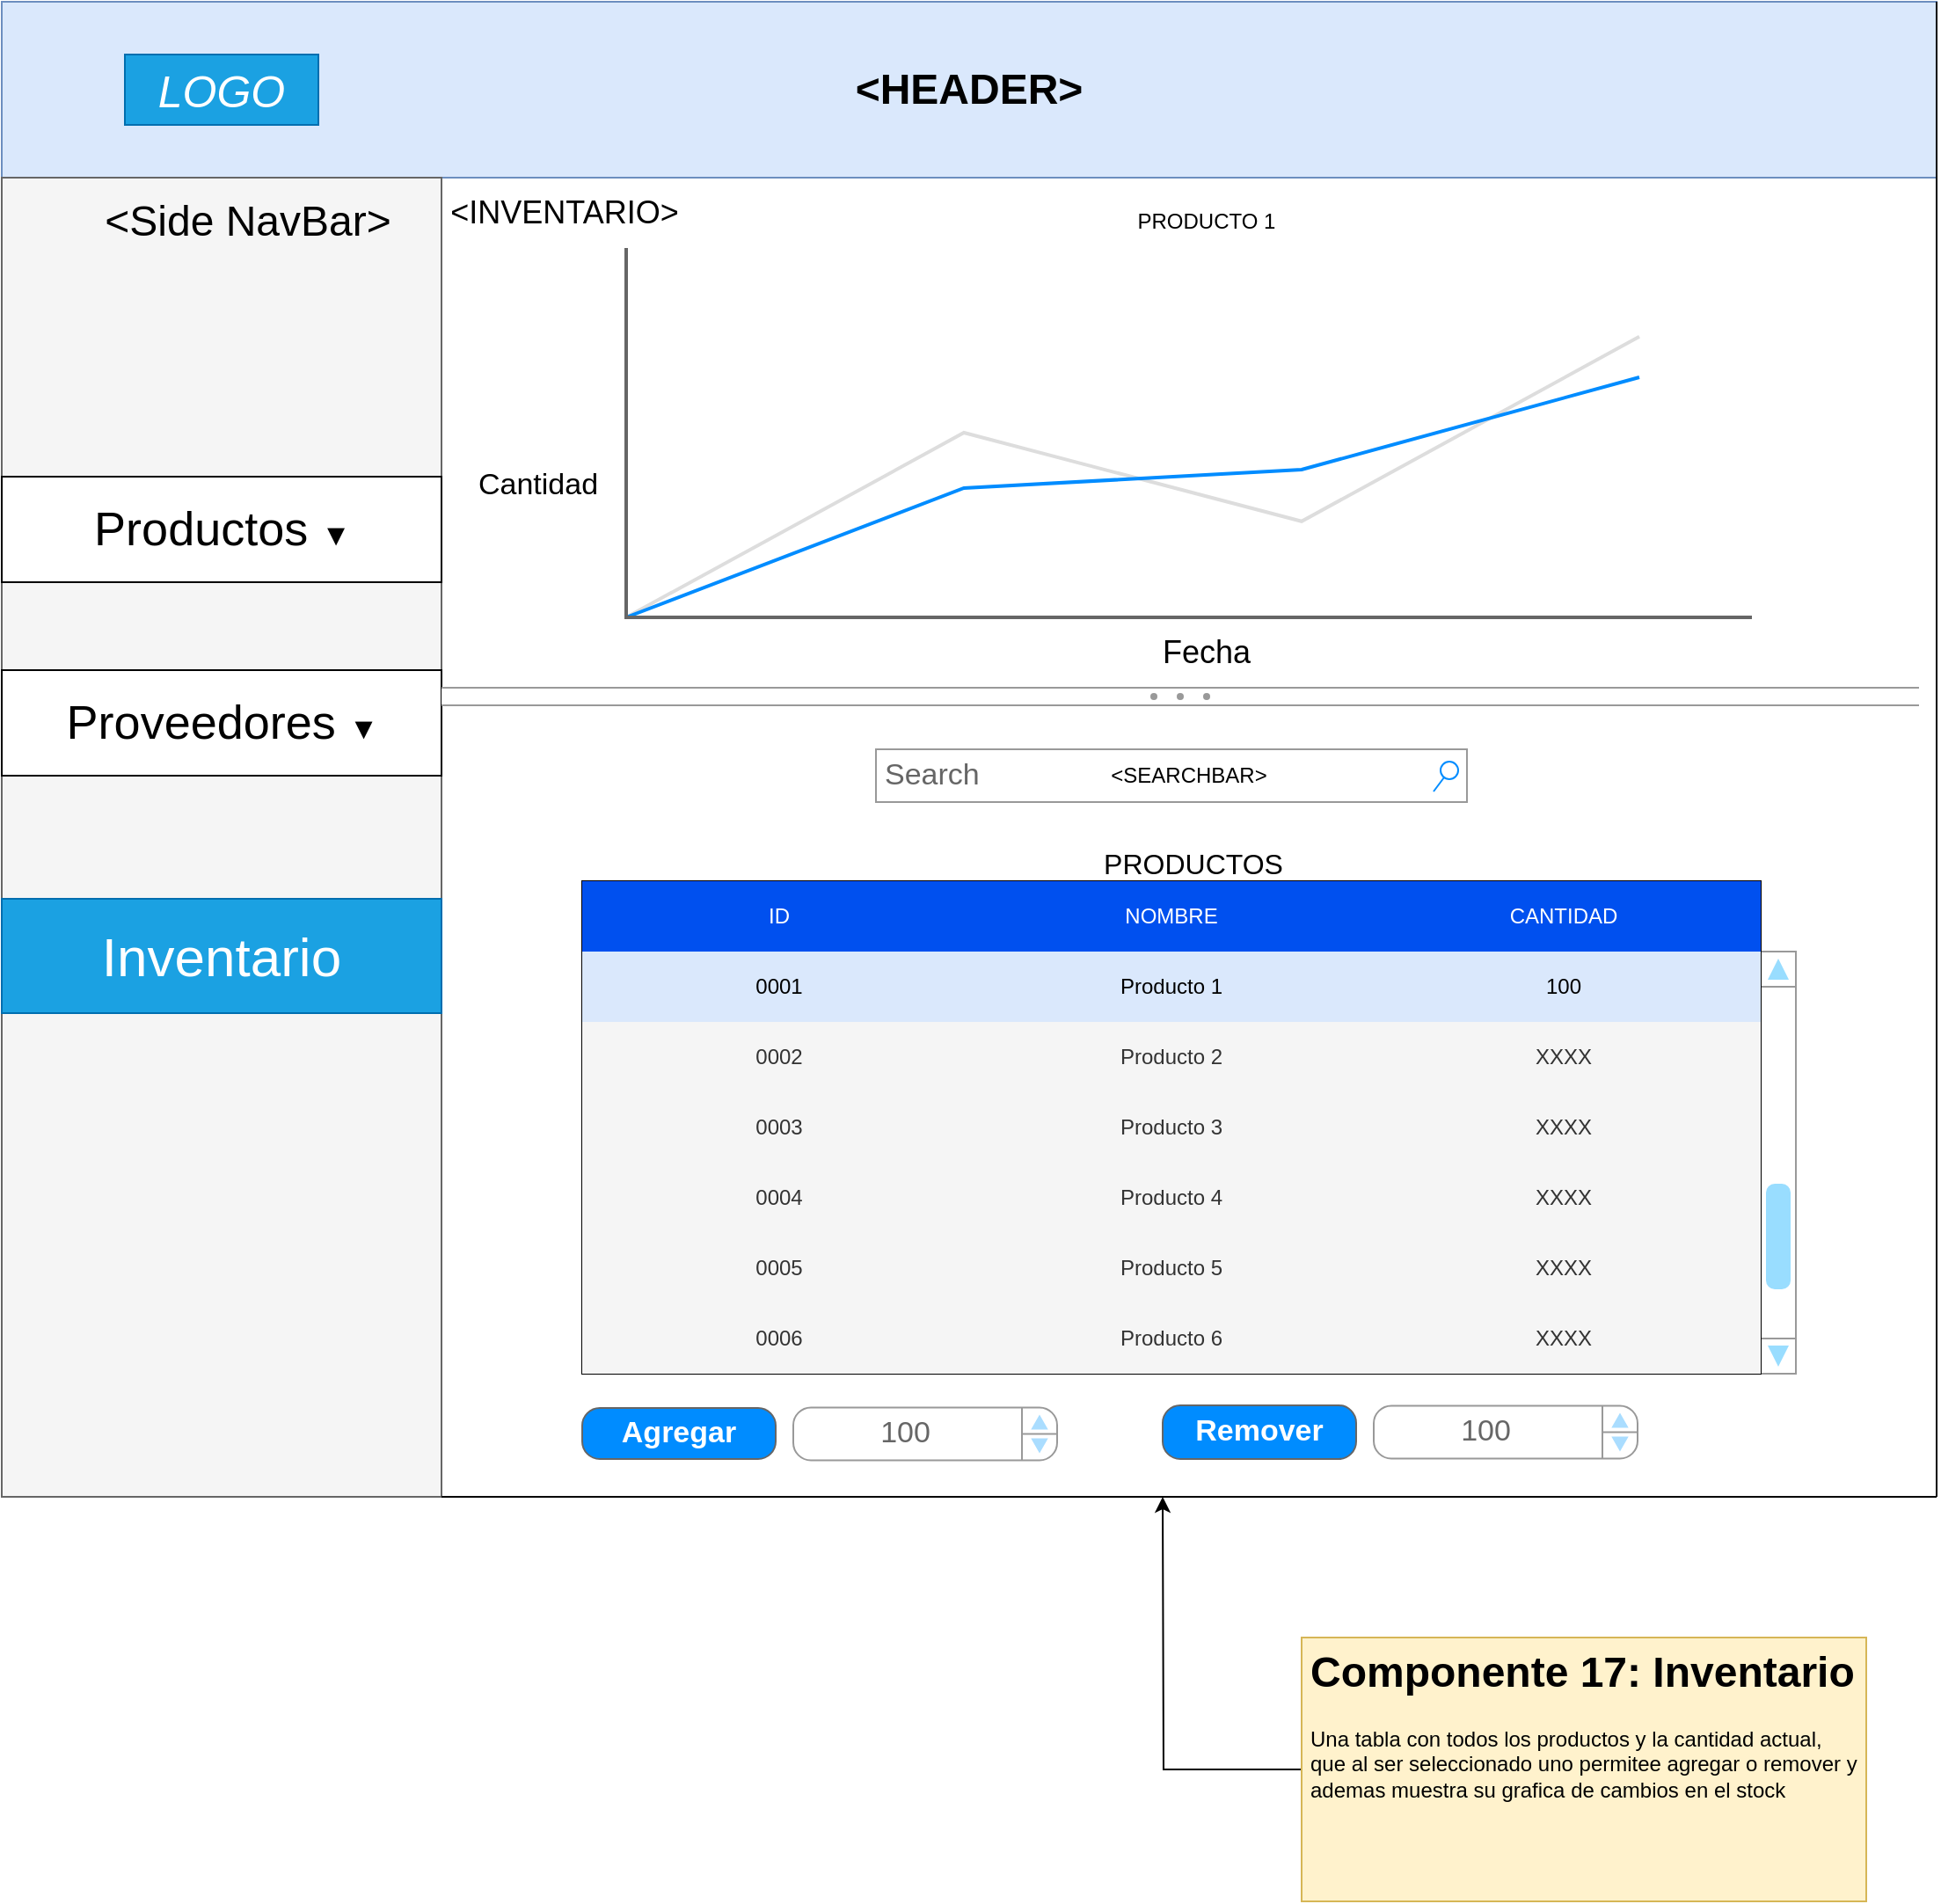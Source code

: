 <mxfile version="13.8.8" type="device"><diagram name="Page-1" id="2cc2dc42-3aac-f2a9-1cec-7a8b7cbee084"><mxGraphModel dx="1736" dy="1036" grid="1" gridSize="10" guides="1" tooltips="1" connect="1" arrows="1" fold="1" page="1" pageScale="1" pageWidth="1100" pageHeight="850" background="#ffffff" math="0" shadow="0"><root><mxCell id="0"/><mxCell id="1" parent="0"/><mxCell id="-0D96Ucb-3y8YPQq9Fd8-1" value="&lt;h1&gt;&amp;lt;HEADER&amp;gt;&lt;br&gt;&lt;/h1&gt;" style="rounded=0;whiteSpace=wrap;html=1;fillColor=#dae8fc;strokeColor=#6c8ebf;" vertex="1" parent="1"><mxGeometry width="1100" height="100" as="geometry"/></mxCell><mxCell id="-0D96Ucb-3y8YPQq9Fd8-2" value="" style="rounded=0;whiteSpace=wrap;html=1;fillColor=#f5f5f5;strokeColor=#666666;fontColor=#333333;" vertex="1" parent="1"><mxGeometry y="100" width="250" height="750" as="geometry"/></mxCell><mxCell id="-0D96Ucb-3y8YPQq9Fd8-4" value="" style="endArrow=none;html=1;exitX=1;exitY=1;exitDx=0;exitDy=0;" edge="1" parent="1" source="-0D96Ucb-3y8YPQq9Fd8-2"><mxGeometry width="50" height="50" relative="1" as="geometry"><mxPoint x="280" y="870" as="sourcePoint"/><mxPoint x="1100" y="850" as="targetPoint"/></mxGeometry></mxCell><mxCell id="-0D96Ucb-3y8YPQq9Fd8-5" value="&lt;font style=&quot;font-size: 24px&quot;&gt;&amp;lt;Side NavBar&amp;gt;&lt;/font&gt;" style="text;html=1;strokeColor=none;fillColor=none;align=center;verticalAlign=middle;whiteSpace=wrap;rounded=0;" vertex="1" parent="1"><mxGeometry x="50" y="110" width="180" height="30" as="geometry"/></mxCell><mxCell id="-0D96Ucb-3y8YPQq9Fd8-6" value="&lt;i&gt;&lt;font style=&quot;font-size: 25px&quot;&gt;LOGO&lt;/font&gt;&lt;/i&gt;" style="text;html=1;strokeColor=#006EAF;fillColor=#1ba1e2;align=center;verticalAlign=middle;whiteSpace=wrap;rounded=0;fontColor=#ffffff;" vertex="1" parent="1"><mxGeometry x="70" y="30" width="110" height="40" as="geometry"/></mxCell><mxCell id="-0D96Ucb-3y8YPQq9Fd8-7" value="" style="strokeWidth=1;shadow=0;dashed=0;align=center;html=1;shape=mxgraph.mockup.forms.rrect;rSize=0;" vertex="1" parent="1"><mxGeometry y="270" width="250" height="60" as="geometry"/></mxCell><mxCell id="-0D96Ucb-3y8YPQq9Fd8-8" value="&lt;font style=&quot;font-size: 27px&quot;&gt;Productos &lt;/font&gt;▼" style="strokeWidth=1;shadow=0;dashed=0;align=center;html=1;shape=mxgraph.mockup.forms.rrect;rSize=0;fontSize=17;resizeWidth=1;" vertex="1" parent="-0D96Ucb-3y8YPQq9Fd8-7"><mxGeometry width="250" height="60" relative="1" as="geometry"><mxPoint as="offset"/></mxGeometry></mxCell><mxCell id="-0D96Ucb-3y8YPQq9Fd8-10" value="&lt;font style=&quot;font-size: 31px&quot;&gt;Inventario&lt;/font&gt;" style="rounded=0;whiteSpace=wrap;html=1;fillColor=#1ba1e2;strokeColor=#006EAF;fontColor=#ffffff;" vertex="1" parent="1"><mxGeometry y="510" width="250" height="65" as="geometry"/></mxCell><mxCell id="-0D96Ucb-3y8YPQq9Fd8-88" value="" style="strokeWidth=1;shadow=0;dashed=0;align=center;html=1;shape=mxgraph.mockup.forms.rrect;rSize=0;" vertex="1" parent="1"><mxGeometry y="380" width="250" height="60" as="geometry"/></mxCell><mxCell id="-0D96Ucb-3y8YPQq9Fd8-89" value="&lt;font style=&quot;font-size: 27px&quot;&gt;Proveedores &lt;/font&gt;▼" style="strokeWidth=1;shadow=0;dashed=0;align=center;html=1;shape=mxgraph.mockup.forms.rrect;rSize=0;fontSize=17;resizeWidth=1;" vertex="1" parent="-0D96Ucb-3y8YPQq9Fd8-88"><mxGeometry width="250" height="60" relative="1" as="geometry"><mxPoint as="offset"/></mxGeometry></mxCell><mxCell id="-0D96Ucb-3y8YPQq9Fd8-115" value="" style="verticalLabelPosition=bottom;shadow=0;dashed=0;align=center;html=1;verticalAlign=top;strokeWidth=1;shape=mxgraph.mockup.graphics.lineChart;strokeColor=none;strokeColor2=#666666;strokeColor3=#008cff;strokeColor4=#dddddd;" vertex="1" parent="1"><mxGeometry x="355" y="140" width="640" height="210" as="geometry"/></mxCell><mxCell id="-0D96Ucb-3y8YPQq9Fd8-116" value="&lt;font style=&quot;font-size: 18px&quot;&gt;Fecha&lt;/font&gt;" style="text;html=1;strokeColor=none;fillColor=none;align=center;verticalAlign=middle;whiteSpace=wrap;rounded=0;" vertex="1" parent="1"><mxGeometry x="640" y="360" width="90" height="20" as="geometry"/></mxCell><mxCell id="-0D96Ucb-3y8YPQq9Fd8-118" value="&lt;div style=&quot;font-size: 17px&quot;&gt;&lt;font style=&quot;font-size: 17px&quot;&gt;Cantidad&lt;/font&gt;&lt;/div&gt;&lt;div style=&quot;font-size: 17px&quot;&gt;&lt;font style=&quot;font-size: 17px&quot;&gt;&lt;br&gt;&lt;/font&gt;&lt;/div&gt;" style="text;html=1;strokeColor=none;fillColor=none;align=center;verticalAlign=middle;whiteSpace=wrap;rounded=0;" vertex="1" parent="1"><mxGeometry x="270" y="260" width="70" height="50" as="geometry"/></mxCell><mxCell id="-0D96Ucb-3y8YPQq9Fd8-119" value="PRODUCTO 1" style="text;html=1;strokeColor=none;fillColor=none;align=center;verticalAlign=middle;whiteSpace=wrap;rounded=0;" vertex="1" parent="1"><mxGeometry x="610" y="115" width="150" height="20" as="geometry"/></mxCell><mxCell id="-0D96Ucb-3y8YPQq9Fd8-120" value="" style="verticalLabelPosition=bottom;shadow=0;dashed=0;align=center;html=1;verticalAlign=top;strokeWidth=1;shape=mxgraph.mockup.forms.splitter;strokeColor=#999999;" vertex="1" parent="1"><mxGeometry x="250" y="390" width="840" height="10" as="geometry"/></mxCell><mxCell id="-0D96Ucb-3y8YPQq9Fd8-122" value="" style="verticalLabelPosition=bottom;shadow=0;dashed=0;align=center;html=1;verticalAlign=top;strokeWidth=1;shape=mxgraph.mockup.navigation.scrollBar;strokeColor=#999999;barPos=20;fillColor2=#99ddff;strokeColor2=none;direction=north;" vertex="1" parent="1"><mxGeometry x="1000" y="540" width="20" height="240" as="geometry"/></mxCell><mxCell id="-0D96Ucb-3y8YPQq9Fd8-124" value="" style="endArrow=none;html=1;exitX=1;exitY=0;exitDx=0;exitDy=0;" edge="1" parent="1" source="-0D96Ucb-3y8YPQq9Fd8-1"><mxGeometry width="50" height="50" relative="1" as="geometry"><mxPoint x="1100" y="290" as="sourcePoint"/><mxPoint x="1100" y="850" as="targetPoint"/></mxGeometry></mxCell><mxCell id="-0D96Ucb-3y8YPQq9Fd8-182" value="" style="shape=table;html=1;whiteSpace=wrap;startSize=0;container=1;collapsible=0;childLayout=tableLayout;" vertex="1" parent="1"><mxGeometry x="330" y="500" width="670" height="280" as="geometry"/></mxCell><mxCell id="-0D96Ucb-3y8YPQq9Fd8-183" value="" style="shape=partialRectangle;html=1;whiteSpace=wrap;collapsible=0;dropTarget=0;pointerEvents=0;fillColor=none;top=0;left=0;bottom=0;right=0;points=[[0,0.5],[1,0.5]];portConstraint=eastwest;" vertex="1" parent="-0D96Ucb-3y8YPQq9Fd8-182"><mxGeometry width="670" height="40" as="geometry"/></mxCell><mxCell id="-0D96Ucb-3y8YPQq9Fd8-184" value="ID" style="shape=partialRectangle;html=1;whiteSpace=wrap;connectable=0;overflow=hidden;fillColor=#0050ef;top=0;left=0;bottom=0;right=0;strokeColor=#001DBC;fontColor=#ffffff;" vertex="1" parent="-0D96Ucb-3y8YPQq9Fd8-183"><mxGeometry width="224" height="40" as="geometry"/></mxCell><mxCell id="-0D96Ucb-3y8YPQq9Fd8-185" value="NOMBRE" style="shape=partialRectangle;html=1;whiteSpace=wrap;connectable=0;overflow=hidden;fillColor=#0050ef;top=0;left=0;bottom=0;right=0;strokeColor=#001DBC;fontColor=#ffffff;" vertex="1" parent="-0D96Ucb-3y8YPQq9Fd8-183"><mxGeometry x="224" width="222" height="40" as="geometry"/></mxCell><mxCell id="-0D96Ucb-3y8YPQq9Fd8-186" value="CANTIDAD" style="shape=partialRectangle;html=1;whiteSpace=wrap;connectable=0;overflow=hidden;fillColor=#0050ef;top=0;left=0;bottom=0;right=0;strokeColor=#001DBC;fontColor=#ffffff;" vertex="1" parent="-0D96Ucb-3y8YPQq9Fd8-183"><mxGeometry x="446" width="224" height="40" as="geometry"/></mxCell><mxCell id="-0D96Ucb-3y8YPQq9Fd8-187" value="" style="shape=partialRectangle;html=1;whiteSpace=wrap;collapsible=0;dropTarget=0;pointerEvents=0;fillColor=none;top=0;left=0;bottom=0;right=0;points=[[0,0.5],[1,0.5]];portConstraint=eastwest;" vertex="1" parent="-0D96Ucb-3y8YPQq9Fd8-182"><mxGeometry y="40" width="670" height="40" as="geometry"/></mxCell><mxCell id="-0D96Ucb-3y8YPQq9Fd8-188" value="0001" style="shape=partialRectangle;html=1;whiteSpace=wrap;connectable=0;overflow=hidden;fillColor=#dae8fc;top=0;left=0;bottom=0;right=0;strokeColor=#6c8ebf;" vertex="1" parent="-0D96Ucb-3y8YPQq9Fd8-187"><mxGeometry width="224" height="40" as="geometry"/></mxCell><mxCell id="-0D96Ucb-3y8YPQq9Fd8-189" value="Producto 1" style="shape=partialRectangle;html=1;whiteSpace=wrap;connectable=0;overflow=hidden;fillColor=#dae8fc;top=0;left=0;bottom=0;right=0;strokeColor=#6c8ebf;" vertex="1" parent="-0D96Ucb-3y8YPQq9Fd8-187"><mxGeometry x="224" width="222" height="40" as="geometry"/></mxCell><mxCell id="-0D96Ucb-3y8YPQq9Fd8-190" value="100" style="shape=partialRectangle;html=1;whiteSpace=wrap;connectable=0;overflow=hidden;fillColor=#dae8fc;top=0;left=0;bottom=0;right=0;strokeColor=#6c8ebf;" vertex="1" parent="-0D96Ucb-3y8YPQq9Fd8-187"><mxGeometry x="446" width="224" height="40" as="geometry"/></mxCell><mxCell id="-0D96Ucb-3y8YPQq9Fd8-191" value="" style="shape=partialRectangle;html=1;whiteSpace=wrap;collapsible=0;dropTarget=0;pointerEvents=0;fillColor=none;top=0;left=0;bottom=0;right=0;points=[[0,0.5],[1,0.5]];portConstraint=eastwest;" vertex="1" parent="-0D96Ucb-3y8YPQq9Fd8-182"><mxGeometry y="80" width="670" height="40" as="geometry"/></mxCell><mxCell id="-0D96Ucb-3y8YPQq9Fd8-192" value="0002" style="shape=partialRectangle;html=1;whiteSpace=wrap;connectable=0;overflow=hidden;fillColor=#f5f5f5;top=0;left=0;bottom=0;right=0;strokeColor=#666666;fontColor=#333333;" vertex="1" parent="-0D96Ucb-3y8YPQq9Fd8-191"><mxGeometry width="224" height="40" as="geometry"/></mxCell><mxCell id="-0D96Ucb-3y8YPQq9Fd8-193" value="Producto 2" style="shape=partialRectangle;html=1;whiteSpace=wrap;connectable=0;overflow=hidden;fillColor=#f5f5f5;top=0;left=0;bottom=0;right=0;strokeColor=#666666;fontColor=#333333;" vertex="1" parent="-0D96Ucb-3y8YPQq9Fd8-191"><mxGeometry x="224" width="222" height="40" as="geometry"/></mxCell><mxCell id="-0D96Ucb-3y8YPQq9Fd8-194" value="XXXX" style="shape=partialRectangle;html=1;whiteSpace=wrap;connectable=0;overflow=hidden;fillColor=#f5f5f5;top=0;left=0;bottom=0;right=0;strokeColor=#666666;fontColor=#333333;" vertex="1" parent="-0D96Ucb-3y8YPQq9Fd8-191"><mxGeometry x="446" width="224" height="40" as="geometry"/></mxCell><mxCell id="-0D96Ucb-3y8YPQq9Fd8-195" value="" style="shape=partialRectangle;html=1;whiteSpace=wrap;collapsible=0;dropTarget=0;pointerEvents=0;fillColor=none;top=0;left=0;bottom=0;right=0;points=[[0,0.5],[1,0.5]];portConstraint=eastwest;" vertex="1" parent="-0D96Ucb-3y8YPQq9Fd8-182"><mxGeometry y="120" width="670" height="40" as="geometry"/></mxCell><mxCell id="-0D96Ucb-3y8YPQq9Fd8-196" value="0003" style="shape=partialRectangle;html=1;whiteSpace=wrap;connectable=0;overflow=hidden;fillColor=#f5f5f5;top=0;left=0;bottom=0;right=0;strokeColor=#666666;fontColor=#333333;" vertex="1" parent="-0D96Ucb-3y8YPQq9Fd8-195"><mxGeometry width="224" height="40" as="geometry"/></mxCell><mxCell id="-0D96Ucb-3y8YPQq9Fd8-197" value="Producto 3" style="shape=partialRectangle;html=1;whiteSpace=wrap;connectable=0;overflow=hidden;fillColor=#f5f5f5;top=0;left=0;bottom=0;right=0;strokeColor=#666666;fontColor=#333333;" vertex="1" parent="-0D96Ucb-3y8YPQq9Fd8-195"><mxGeometry x="224" width="222" height="40" as="geometry"/></mxCell><mxCell id="-0D96Ucb-3y8YPQq9Fd8-198" value="XXXX" style="shape=partialRectangle;html=1;whiteSpace=wrap;connectable=0;overflow=hidden;fillColor=#f5f5f5;top=0;left=0;bottom=0;right=0;strokeColor=#666666;fontColor=#333333;" vertex="1" parent="-0D96Ucb-3y8YPQq9Fd8-195"><mxGeometry x="446" width="224" height="40" as="geometry"/></mxCell><mxCell id="-0D96Ucb-3y8YPQq9Fd8-199" value="" style="shape=partialRectangle;html=1;whiteSpace=wrap;collapsible=0;dropTarget=0;pointerEvents=0;fillColor=none;top=0;left=0;bottom=0;right=0;points=[[0,0.5],[1,0.5]];portConstraint=eastwest;" vertex="1" parent="-0D96Ucb-3y8YPQq9Fd8-182"><mxGeometry y="160" width="670" height="40" as="geometry"/></mxCell><mxCell id="-0D96Ucb-3y8YPQq9Fd8-200" value="0004" style="shape=partialRectangle;html=1;whiteSpace=wrap;connectable=0;overflow=hidden;fillColor=#f5f5f5;top=0;left=0;bottom=0;right=0;strokeColor=#666666;fontColor=#333333;" vertex="1" parent="-0D96Ucb-3y8YPQq9Fd8-199"><mxGeometry width="224" height="40" as="geometry"/></mxCell><mxCell id="-0D96Ucb-3y8YPQq9Fd8-201" value="Producto 4" style="shape=partialRectangle;html=1;whiteSpace=wrap;connectable=0;overflow=hidden;fillColor=#f5f5f5;top=0;left=0;bottom=0;right=0;strokeColor=#666666;fontColor=#333333;" vertex="1" parent="-0D96Ucb-3y8YPQq9Fd8-199"><mxGeometry x="224" width="222" height="40" as="geometry"/></mxCell><mxCell id="-0D96Ucb-3y8YPQq9Fd8-202" value="XXXX" style="shape=partialRectangle;html=1;whiteSpace=wrap;connectable=0;overflow=hidden;fillColor=#f5f5f5;top=0;left=0;bottom=0;right=0;strokeColor=#666666;fontColor=#333333;" vertex="1" parent="-0D96Ucb-3y8YPQq9Fd8-199"><mxGeometry x="446" width="224" height="40" as="geometry"/></mxCell><mxCell id="-0D96Ucb-3y8YPQq9Fd8-203" value="" style="shape=partialRectangle;html=1;whiteSpace=wrap;collapsible=0;dropTarget=0;pointerEvents=0;fillColor=none;top=0;left=0;bottom=0;right=0;points=[[0,0.5],[1,0.5]];portConstraint=eastwest;" vertex="1" parent="-0D96Ucb-3y8YPQq9Fd8-182"><mxGeometry y="200" width="670" height="40" as="geometry"/></mxCell><mxCell id="-0D96Ucb-3y8YPQq9Fd8-204" value="0005" style="shape=partialRectangle;html=1;whiteSpace=wrap;connectable=0;overflow=hidden;fillColor=#f5f5f5;top=0;left=0;bottom=0;right=0;strokeColor=#666666;fontColor=#333333;" vertex="1" parent="-0D96Ucb-3y8YPQq9Fd8-203"><mxGeometry width="224" height="40" as="geometry"/></mxCell><mxCell id="-0D96Ucb-3y8YPQq9Fd8-205" value="Producto 5" style="shape=partialRectangle;html=1;whiteSpace=wrap;connectable=0;overflow=hidden;fillColor=#f5f5f5;top=0;left=0;bottom=0;right=0;strokeColor=#666666;fontColor=#333333;" vertex="1" parent="-0D96Ucb-3y8YPQq9Fd8-203"><mxGeometry x="224" width="222" height="40" as="geometry"/></mxCell><mxCell id="-0D96Ucb-3y8YPQq9Fd8-206" value="XXXX" style="shape=partialRectangle;html=1;whiteSpace=wrap;connectable=0;overflow=hidden;fillColor=#f5f5f5;top=0;left=0;bottom=0;right=0;strokeColor=#666666;fontColor=#333333;" vertex="1" parent="-0D96Ucb-3y8YPQq9Fd8-203"><mxGeometry x="446" width="224" height="40" as="geometry"/></mxCell><mxCell id="-0D96Ucb-3y8YPQq9Fd8-207" value="" style="shape=partialRectangle;html=1;whiteSpace=wrap;collapsible=0;dropTarget=0;pointerEvents=0;fillColor=none;top=0;left=0;bottom=0;right=0;points=[[0,0.5],[1,0.5]];portConstraint=eastwest;" vertex="1" parent="-0D96Ucb-3y8YPQq9Fd8-182"><mxGeometry y="240" width="670" height="40" as="geometry"/></mxCell><mxCell id="-0D96Ucb-3y8YPQq9Fd8-208" value="0006" style="shape=partialRectangle;html=1;whiteSpace=wrap;connectable=0;overflow=hidden;fillColor=#f5f5f5;top=0;left=0;bottom=0;right=0;strokeColor=#666666;fontColor=#333333;" vertex="1" parent="-0D96Ucb-3y8YPQq9Fd8-207"><mxGeometry width="224" height="40" as="geometry"/></mxCell><mxCell id="-0D96Ucb-3y8YPQq9Fd8-209" value="Producto 6" style="shape=partialRectangle;html=1;whiteSpace=wrap;connectable=0;overflow=hidden;fillColor=#f5f5f5;top=0;left=0;bottom=0;right=0;strokeColor=#666666;fontColor=#333333;" vertex="1" parent="-0D96Ucb-3y8YPQq9Fd8-207"><mxGeometry x="224" width="222" height="40" as="geometry"/></mxCell><mxCell id="-0D96Ucb-3y8YPQq9Fd8-210" value="XXXX" style="shape=partialRectangle;html=1;whiteSpace=wrap;connectable=0;overflow=hidden;fillColor=#f5f5f5;top=0;left=0;bottom=0;right=0;strokeColor=#666666;fontColor=#333333;" vertex="1" parent="-0D96Ucb-3y8YPQq9Fd8-207"><mxGeometry x="446" width="224" height="40" as="geometry"/></mxCell><mxCell id="-0D96Ucb-3y8YPQq9Fd8-216" value="Agregar" style="strokeWidth=1;shadow=0;dashed=0;align=center;html=1;shape=mxgraph.mockup.buttons.button;strokeColor=#666666;fontColor=#ffffff;mainText=;buttonStyle=round;fontSize=17;fontStyle=1;fillColor=#008cff;whiteSpace=wrap;" vertex="1" parent="1"><mxGeometry x="330" y="799.5" width="110" height="29" as="geometry"/></mxCell><mxCell id="-0D96Ucb-3y8YPQq9Fd8-217" value="Remover" style="strokeWidth=1;shadow=0;dashed=0;align=center;html=1;shape=mxgraph.mockup.buttons.button;strokeColor=#666666;fontColor=#ffffff;mainText=;buttonStyle=round;fontSize=17;fontStyle=1;fillColor=#008cff;whiteSpace=wrap;" vertex="1" parent="1"><mxGeometry x="660" y="798" width="110" height="30.5" as="geometry"/></mxCell><mxCell id="-0D96Ucb-3y8YPQq9Fd8-218" value="&lt;font style=&quot;font-size: 16px&quot;&gt;PRODUCTOS&lt;/font&gt;" style="text;html=1;strokeColor=none;fillColor=none;align=center;verticalAlign=middle;whiteSpace=wrap;rounded=0;" vertex="1" parent="1"><mxGeometry x="625" y="480" width="105" height="20" as="geometry"/></mxCell><mxCell id="-0D96Ucb-3y8YPQq9Fd8-224" value="&lt;table cellpadding=&quot;0&quot; cellspacing=&quot;0&quot; style=&quot;width:100%;height:100%;&quot;&gt;&lt;tr&gt;&lt;td style=&quot;width:85%&quot;&gt;100&lt;/td&gt;&lt;td style=&quot;width:15%&quot;&gt;&lt;/td&gt;&lt;/tr&gt;&lt;/table&gt;" style="strokeWidth=1;shadow=0;dashed=0;align=center;html=1;shape=mxgraph.mockup.forms.spinner;strokeColor=#999999;spinLayout=right;spinStyle=normal;adjStyle=triangle;fillColor=#aaddff;fontSize=17;fontColor=#666666;mainText=;html=1;overflow=fill;" vertex="1" parent="1"><mxGeometry x="450" y="799.25" width="150" height="30" as="geometry"/></mxCell><mxCell id="-0D96Ucb-3y8YPQq9Fd8-225" value="&lt;table cellpadding=&quot;0&quot; cellspacing=&quot;0&quot; style=&quot;width:100%;height:100%;&quot;&gt;&lt;tr&gt;&lt;td style=&quot;width:85%&quot;&gt;100&lt;/td&gt;&lt;td style=&quot;width:15%&quot;&gt;&lt;/td&gt;&lt;/tr&gt;&lt;/table&gt;" style="strokeWidth=1;shadow=0;dashed=0;align=center;html=1;shape=mxgraph.mockup.forms.spinner;strokeColor=#999999;spinLayout=right;spinStyle=normal;adjStyle=triangle;fillColor=#aaddff;fontSize=17;fontColor=#666666;mainText=;html=1;overflow=fill;" vertex="1" parent="1"><mxGeometry x="780" y="798.25" width="150" height="30" as="geometry"/></mxCell><mxCell id="-0D96Ucb-3y8YPQq9Fd8-233" value="Search" style="strokeWidth=1;shadow=0;dashed=0;align=center;html=1;shape=mxgraph.mockup.forms.searchBox;strokeColor=#999999;mainText=;strokeColor2=#008cff;fontColor=#666666;fontSize=17;align=left;spacingLeft=3;" vertex="1" parent="1"><mxGeometry x="497" y="425" width="336" height="30" as="geometry"/></mxCell><mxCell id="-0D96Ucb-3y8YPQq9Fd8-234" value="&lt;font style=&quot;font-size: 18px&quot;&gt;&amp;lt;INVENTARIO&amp;gt;&lt;/font&gt;" style="text;html=1;strokeColor=none;fillColor=none;align=center;verticalAlign=middle;whiteSpace=wrap;rounded=0;" vertex="1" parent="1"><mxGeometry x="260" y="110" width="120" height="20" as="geometry"/></mxCell><mxCell id="-0D96Ucb-3y8YPQq9Fd8-235" value="&amp;lt;SEARCHBAR&amp;gt;" style="text;html=1;strokeColor=none;fillColor=none;align=center;verticalAlign=middle;whiteSpace=wrap;rounded=0;" vertex="1" parent="1"><mxGeometry x="625" y="430" width="100" height="20" as="geometry"/></mxCell><mxCell id="-0D96Ucb-3y8YPQq9Fd8-237" style="edgeStyle=orthogonalEdgeStyle;rounded=0;orthogonalLoop=1;jettySize=auto;html=1;" edge="1" parent="1" source="-0D96Ucb-3y8YPQq9Fd8-236"><mxGeometry relative="1" as="geometry"><mxPoint x="660" y="850.0" as="targetPoint"/></mxGeometry></mxCell><mxCell id="-0D96Ucb-3y8YPQq9Fd8-236" value="&lt;h1&gt;Componente 17: Inventario&lt;br&gt;&lt;/h1&gt;&lt;p&gt;Una tabla con todos los productos y la cantidad actual, que al ser seleccionado uno permitee agregar o remover y ademas muestra su grafica de cambios en el stock&lt;br&gt;&lt;/p&gt;" style="text;html=1;strokeColor=#d6b656;fillColor=#fff2cc;spacing=5;spacingTop=-20;whiteSpace=wrap;overflow=hidden;rounded=0;" vertex="1" parent="1"><mxGeometry x="739" y="930" width="321" height="150" as="geometry"/></mxCell></root></mxGraphModel></diagram></mxfile>